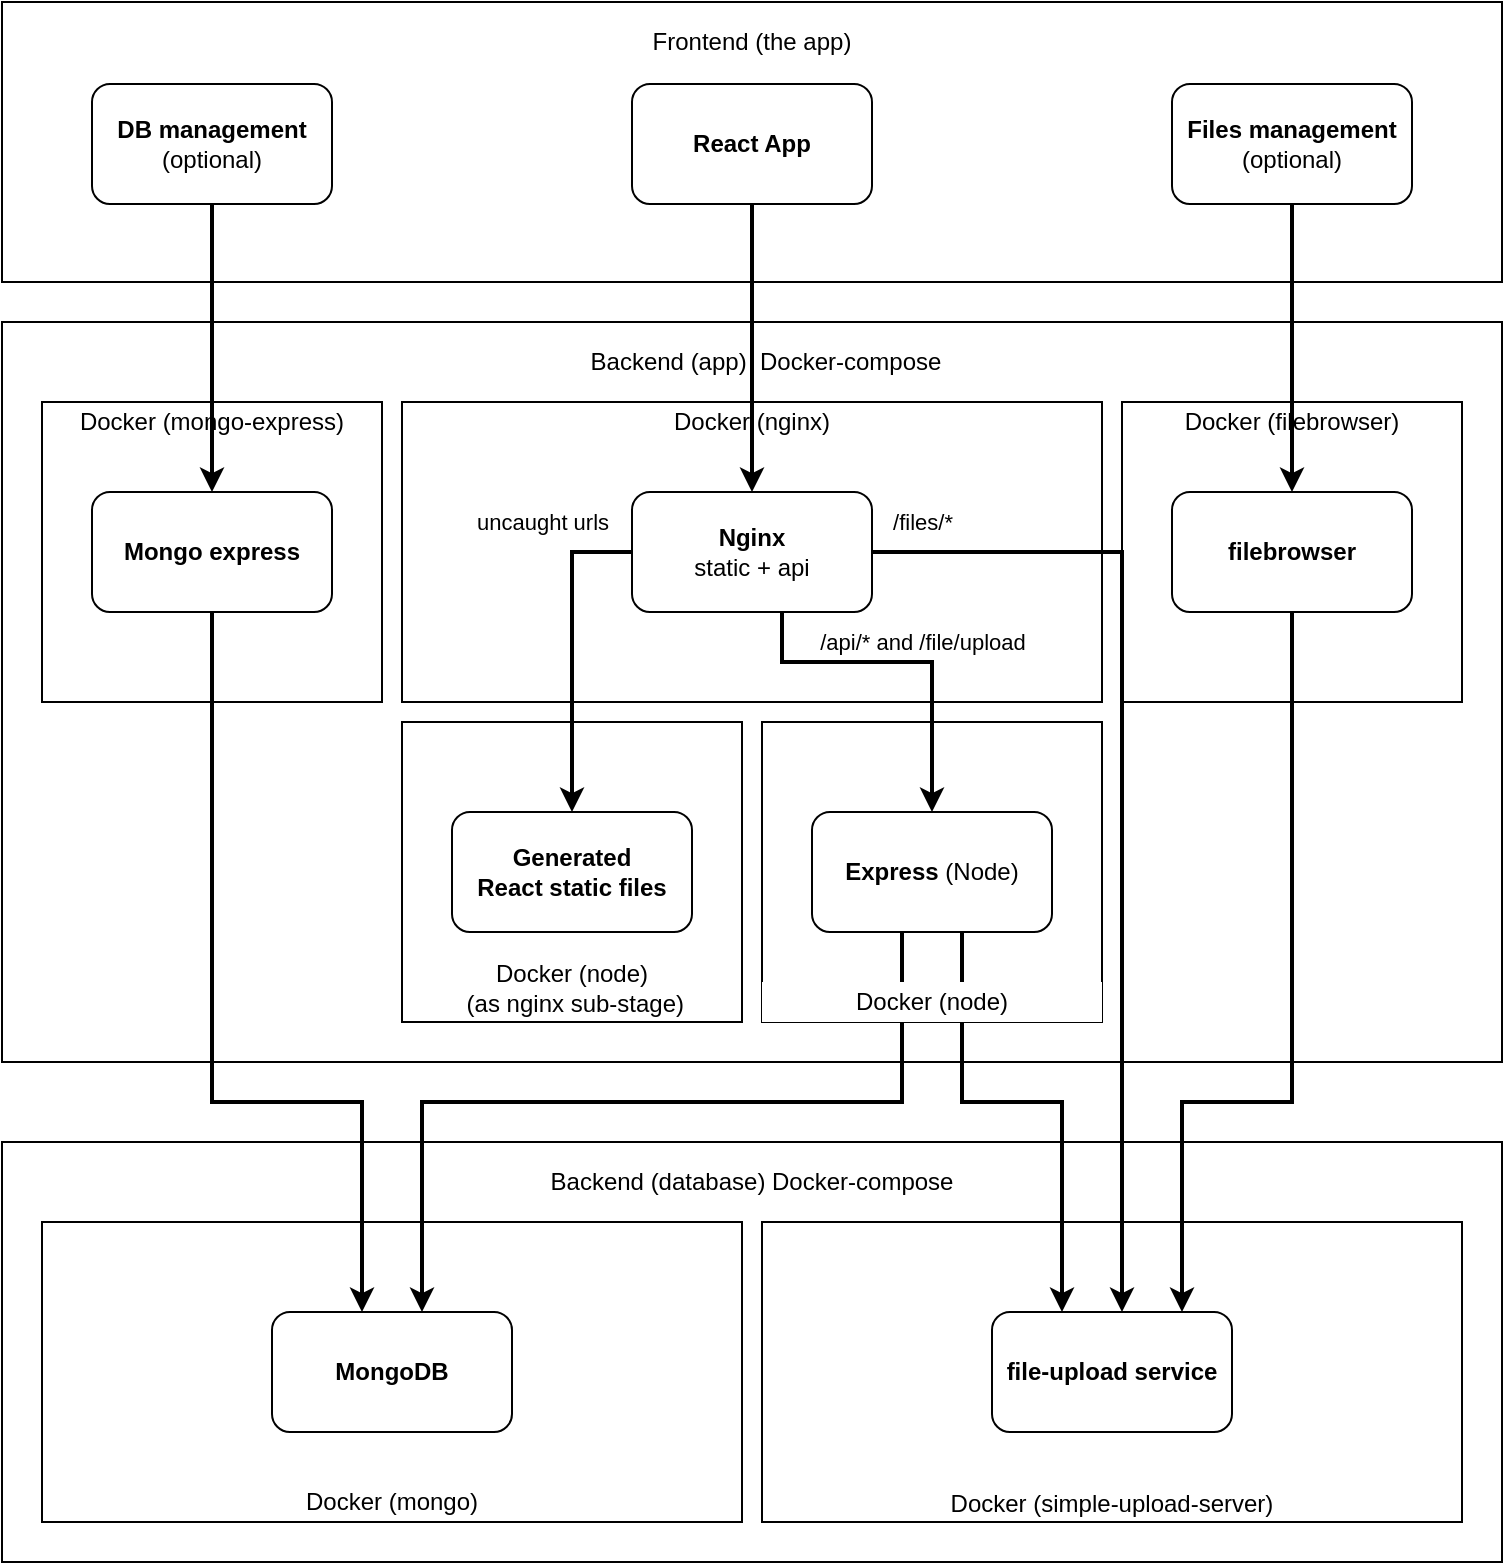 <mxfile version="15.5.5" type="google"><diagram id="vL1MSVx9-fH4Y9ACXhbp" name="Page-1"><mxGraphModel dx="1728" dy="1032" grid="1" gridSize="10" guides="1" tooltips="1" connect="1" arrows="1" fold="1" page="1" pageScale="1" pageWidth="827" pageHeight="1169" math="0" shadow="0"><root><mxCell id="0"/><mxCell id="1" parent="0"/><mxCell id="SJbrIT045kichD2LCcqy-42" value="" style="rounded=0;whiteSpace=wrap;html=1;" parent="1" vertex="1"><mxGeometry x="38" y="345" width="750" height="370" as="geometry"/></mxCell><mxCell id="SJbrIT045kichD2LCcqy-131" value="" style="rounded=0;whiteSpace=wrap;html=1;" parent="1" vertex="1"><mxGeometry x="238" y="545" width="170" height="150" as="geometry"/></mxCell><mxCell id="SJbrIT045kichD2LCcqy-130" value="" style="rounded=0;whiteSpace=wrap;html=1;" parent="1" vertex="1"><mxGeometry x="418" y="545" width="170" height="150" as="geometry"/></mxCell><mxCell id="SJbrIT045kichD2LCcqy-129" value="" style="rounded=0;whiteSpace=wrap;html=1;" parent="1" vertex="1"><mxGeometry x="58" y="385" width="170" height="150" as="geometry"/></mxCell><mxCell id="SJbrIT045kichD2LCcqy-128" value="" style="rounded=0;whiteSpace=wrap;html=1;" parent="1" vertex="1"><mxGeometry x="598" y="385" width="170" height="150" as="geometry"/></mxCell><mxCell id="SJbrIT045kichD2LCcqy-113" value="" style="rounded=0;whiteSpace=wrap;html=1;" parent="1" vertex="1"><mxGeometry x="38" y="755" width="750" height="210" as="geometry"/></mxCell><mxCell id="SJbrIT045kichD2LCcqy-106" value="" style="rounded=0;whiteSpace=wrap;html=1;" parent="1" vertex="1"><mxGeometry x="238" y="385" width="350" height="150" as="geometry"/></mxCell><mxCell id="SJbrIT045kichD2LCcqy-43" value="" style="rounded=0;whiteSpace=wrap;html=1;" parent="1" vertex="1"><mxGeometry x="418" y="795" width="350" height="150" as="geometry"/></mxCell><mxCell id="SJbrIT045kichD2LCcqy-45" value="" style="rounded=0;whiteSpace=wrap;html=1;" parent="1" vertex="1"><mxGeometry x="38" y="185" width="750" height="140" as="geometry"/></mxCell><mxCell id="SJbrIT045kichD2LCcqy-46" value="" style="rounded=0;whiteSpace=wrap;html=1;" parent="1" vertex="1"><mxGeometry x="58" y="795" width="350" height="150" as="geometry"/></mxCell><mxCell id="SJbrIT045kichD2LCcqy-121" style="edgeStyle=orthogonalEdgeStyle;rounded=0;orthogonalLoop=1;jettySize=auto;html=1;strokeWidth=2;" parent="1" source="SJbrIT045kichD2LCcqy-56" target="SJbrIT045kichD2LCcqy-57" edge="1"><mxGeometry relative="1" as="geometry"><Array as="points"><mxPoint x="323" y="460"/></Array></mxGeometry></mxCell><mxCell id="SJbrIT045kichD2LCcqy-135" value="uncaught urls" style="edgeLabel;html=1;align=center;verticalAlign=middle;resizable=0;points=[];" parent="SJbrIT045kichD2LCcqy-121" vertex="1" connectable="0"><mxGeometry x="-0.543" y="-2" relative="1" as="geometry"><mxPoint x="-13" y="-22" as="offset"/></mxGeometry></mxCell><mxCell id="SJbrIT045kichD2LCcqy-122" style="edgeStyle=orthogonalEdgeStyle;rounded=0;orthogonalLoop=1;jettySize=auto;html=1;strokeWidth=2;" parent="1" source="SJbrIT045kichD2LCcqy-56" target="SJbrIT045kichD2LCcqy-69" edge="1"><mxGeometry relative="1" as="geometry"><Array as="points"><mxPoint x="598" y="460"/></Array></mxGeometry></mxCell><mxCell id="SJbrIT045kichD2LCcqy-134" value="/files/*" style="edgeLabel;html=1;align=center;verticalAlign=middle;resizable=0;points=[];" parent="SJbrIT045kichD2LCcqy-122" vertex="1" connectable="0"><mxGeometry x="-0.857" y="-2" relative="1" as="geometry"><mxPoint x="-11" y="-17" as="offset"/></mxGeometry></mxCell><mxCell id="SJbrIT045kichD2LCcqy-133" style="edgeStyle=orthogonalEdgeStyle;rounded=0;orthogonalLoop=1;jettySize=auto;html=1;strokeWidth=2;" parent="1" source="SJbrIT045kichD2LCcqy-56" target="SJbrIT045kichD2LCcqy-61" edge="1"><mxGeometry relative="1" as="geometry"><Array as="points"><mxPoint x="428" y="515"/><mxPoint x="503" y="515"/></Array></mxGeometry></mxCell><mxCell id="SJbrIT045kichD2LCcqy-136" value="/api/* and /file/upload" style="edgeLabel;html=1;align=center;verticalAlign=middle;resizable=0;points=[];" parent="SJbrIT045kichD2LCcqy-133" vertex="1" connectable="0"><mxGeometry x="-0.063" y="1" relative="1" as="geometry"><mxPoint x="13" y="-9" as="offset"/></mxGeometry></mxCell><mxCell id="SJbrIT045kichD2LCcqy-56" value="&lt;b&gt;Nginx&lt;/b&gt;&lt;br&gt;static + api" style="rounded=1;whiteSpace=wrap;html=1;" parent="1" vertex="1"><mxGeometry x="353" y="430" width="120" height="60" as="geometry"/></mxCell><mxCell id="SJbrIT045kichD2LCcqy-57" value="&lt;b&gt;Generated&lt;/b&gt;&lt;br&gt;&lt;b&gt;React static files&lt;/b&gt;" style="rounded=1;whiteSpace=wrap;html=1;" parent="1" vertex="1"><mxGeometry x="263" y="590" width="120" height="60" as="geometry"/></mxCell><mxCell id="SJbrIT045kichD2LCcqy-58" value="Docker (mongo)" style="text;html=1;strokeColor=none;fillColor=none;align=center;verticalAlign=middle;whiteSpace=wrap;rounded=0;" parent="1" vertex="1"><mxGeometry x="58" y="925" width="350" height="20" as="geometry"/></mxCell><mxCell id="SJbrIT045kichD2LCcqy-59" value="&lt;b&gt;MongoDB&lt;/b&gt;" style="rounded=1;whiteSpace=wrap;html=1;" parent="1" vertex="1"><mxGeometry x="173" y="840" width="120" height="60" as="geometry"/></mxCell><mxCell id="SJbrIT045kichD2LCcqy-63" value="Frontend (the app)" style="text;html=1;strokeColor=none;fillColor=none;align=center;verticalAlign=middle;whiteSpace=wrap;rounded=0;" parent="1" vertex="1"><mxGeometry x="348" y="195" width="130" height="20" as="geometry"/></mxCell><mxCell id="SJbrIT045kichD2LCcqy-69" value="&lt;b&gt;file-upload service&lt;/b&gt;" style="rounded=1;whiteSpace=wrap;html=1;" parent="1" vertex="1"><mxGeometry x="533" y="840" width="120" height="60" as="geometry"/></mxCell><mxCell id="SJbrIT045kichD2LCcqy-112" style="edgeStyle=orthogonalEdgeStyle;rounded=0;orthogonalLoop=1;jettySize=auto;html=1;strokeWidth=2;" parent="1" source="SJbrIT045kichD2LCcqy-77" target="SJbrIT045kichD2LCcqy-84" edge="1"><mxGeometry relative="1" as="geometry"/></mxCell><mxCell id="SJbrIT045kichD2LCcqy-77" value="&lt;span style=&quot;font-weight: 700&quot;&gt;Files management&lt;/span&gt;&lt;br style=&quot;font-weight: 700&quot;&gt;(optional)" style="rounded=1;whiteSpace=wrap;html=1;" parent="1" vertex="1"><mxGeometry x="623" y="226" width="120" height="60" as="geometry"/></mxCell><mxCell id="SJbrIT045kichD2LCcqy-111" style="edgeStyle=orthogonalEdgeStyle;rounded=0;orthogonalLoop=1;jettySize=auto;html=1;strokeWidth=2;" parent="1" source="SJbrIT045kichD2LCcqy-78" target="SJbrIT045kichD2LCcqy-81" edge="1"><mxGeometry relative="1" as="geometry"/></mxCell><mxCell id="SJbrIT045kichD2LCcqy-78" value="&lt;b&gt;DB management&lt;/b&gt;&lt;br style=&quot;font-weight: 400&quot;&gt;&lt;span style=&quot;font-weight: 400&quot;&gt;(optional)&lt;/span&gt;" style="rounded=1;whiteSpace=wrap;html=1;fontStyle=1" parent="1" vertex="1"><mxGeometry x="83" y="226" width="120" height="60" as="geometry"/></mxCell><mxCell id="SJbrIT045kichD2LCcqy-118" style="edgeStyle=orthogonalEdgeStyle;rounded=0;orthogonalLoop=1;jettySize=auto;html=1;strokeWidth=2;" parent="1" source="SJbrIT045kichD2LCcqy-81" target="SJbrIT045kichD2LCcqy-59" edge="1"><mxGeometry relative="1" as="geometry"><Array as="points"><mxPoint x="143" y="735"/><mxPoint x="218" y="735"/></Array></mxGeometry></mxCell><mxCell id="SJbrIT045kichD2LCcqy-81" value="Mongo express" style="rounded=1;whiteSpace=wrap;html=1;fontStyle=1" parent="1" vertex="1"><mxGeometry x="83" y="430" width="120" height="60" as="geometry"/></mxCell><mxCell id="SJbrIT045kichD2LCcqy-117" style="edgeStyle=orthogonalEdgeStyle;rounded=0;orthogonalLoop=1;jettySize=auto;html=1;strokeWidth=2;" parent="1" source="SJbrIT045kichD2LCcqy-84" target="SJbrIT045kichD2LCcqy-69" edge="1"><mxGeometry relative="1" as="geometry"><Array as="points"><mxPoint x="683" y="735"/><mxPoint x="628" y="735"/></Array></mxGeometry></mxCell><mxCell id="SJbrIT045kichD2LCcqy-84" value="filebrowser" style="rounded=1;whiteSpace=wrap;html=1;fontStyle=1" parent="1" vertex="1"><mxGeometry x="623" y="430" width="120" height="60" as="geometry"/></mxCell><mxCell id="SJbrIT045kichD2LCcqy-85" value="&lt;span style=&quot;text-align: left&quot;&gt;Docker&amp;nbsp;&lt;/span&gt;&lt;span style=&quot;text-align: left&quot;&gt;(mongo-express)&lt;/span&gt;" style="text;html=1;strokeColor=none;fillColor=none;align=center;verticalAlign=middle;whiteSpace=wrap;rounded=0;" parent="1" vertex="1"><mxGeometry x="58" y="385" width="170" height="20" as="geometry"/></mxCell><mxCell id="SJbrIT045kichD2LCcqy-86" value="&lt;span&gt;Docker (node)&lt;br&gt;&amp;nbsp;(as nginx sub-stage)&lt;/span&gt;" style="text;html=1;strokeColor=none;fillColor=none;align=center;verticalAlign=bottom;whiteSpace=wrap;rounded=0;" parent="1" vertex="1"><mxGeometry x="238" y="675" width="170" height="20" as="geometry"/></mxCell><mxCell id="SJbrIT045kichD2LCcqy-125" style="edgeStyle=orthogonalEdgeStyle;rounded=0;orthogonalLoop=1;jettySize=auto;html=1;strokeWidth=2;" parent="1" source="SJbrIT045kichD2LCcqy-88" target="SJbrIT045kichD2LCcqy-56" edge="1"><mxGeometry relative="1" as="geometry"/></mxCell><mxCell id="SJbrIT045kichD2LCcqy-88" value="&lt;b&gt;React App&lt;/b&gt;" style="rounded=1;whiteSpace=wrap;html=1;" parent="1" vertex="1"><mxGeometry x="353" y="226" width="120" height="60" as="geometry"/></mxCell><mxCell id="SJbrIT045kichD2LCcqy-123" style="edgeStyle=orthogonalEdgeStyle;rounded=0;orthogonalLoop=1;jettySize=auto;html=1;strokeWidth=2;" parent="1" source="SJbrIT045kichD2LCcqy-61" target="SJbrIT045kichD2LCcqy-69" edge="1"><mxGeometry relative="1" as="geometry"><Array as="points"><mxPoint x="518" y="735"/><mxPoint x="568" y="735"/></Array></mxGeometry></mxCell><mxCell id="SJbrIT045kichD2LCcqy-124" style="edgeStyle=orthogonalEdgeStyle;rounded=0;orthogonalLoop=1;jettySize=auto;html=1;strokeWidth=2;" parent="1" source="SJbrIT045kichD2LCcqy-61" target="SJbrIT045kichD2LCcqy-59" edge="1"><mxGeometry relative="1" as="geometry"><Array as="points"><mxPoint x="488" y="735"/><mxPoint x="248" y="735"/></Array></mxGeometry></mxCell><mxCell id="SJbrIT045kichD2LCcqy-61" value="&lt;b&gt;Express &lt;/b&gt;(Node)" style="rounded=1;whiteSpace=wrap;html=1;" parent="1" vertex="1"><mxGeometry x="443" y="590" width="120" height="60" as="geometry"/></mxCell><mxCell id="SJbrIT045kichD2LCcqy-94" value="&lt;span&gt;Docker&amp;nbsp;&lt;/span&gt;&lt;span&gt;(simple-upload-server)&lt;/span&gt;" style="text;html=1;strokeColor=none;fillColor=none;align=center;verticalAlign=bottom;whiteSpace=wrap;rounded=0;" parent="1" vertex="1"><mxGeometry x="418" y="925" width="350" height="20" as="geometry"/></mxCell><mxCell id="SJbrIT045kichD2LCcqy-114" value="Backend (database)&amp;nbsp;Docker-compose" style="text;html=1;strokeColor=none;fillColor=none;align=center;verticalAlign=middle;whiteSpace=wrap;rounded=0;" parent="1" vertex="1"><mxGeometry x="293" y="765" width="240" height="20" as="geometry"/></mxCell><mxCell id="SJbrIT045kichD2LCcqy-62" value="Backend (app)&amp;nbsp; Docker-compose" style="text;html=1;strokeColor=none;align=center;verticalAlign=middle;whiteSpace=wrap;rounded=0;" parent="1" vertex="1"><mxGeometry x="315" y="355" width="210" height="20" as="geometry"/></mxCell><mxCell id="SJbrIT045kichD2LCcqy-115" value="&lt;span&gt;Docker (nginx)&lt;/span&gt;" style="text;html=1;strokeColor=none;fillColor=none;align=center;verticalAlign=middle;whiteSpace=wrap;rounded=0;" parent="1" vertex="1"><mxGeometry x="238" y="385" width="350" height="20" as="geometry"/></mxCell><mxCell id="SJbrIT045kichD2LCcqy-116" value="Docker (filebrowser)" style="text;html=1;strokeColor=none;fillColor=none;align=center;verticalAlign=middle;whiteSpace=wrap;rounded=0;" parent="1" vertex="1"><mxGeometry x="598" y="385" width="170" height="20" as="geometry"/></mxCell><mxCell id="SJbrIT045kichD2LCcqy-72" value="&lt;span&gt;Docker (node)&lt;/span&gt;" style="text;html=1;strokeColor=none;align=center;verticalAlign=middle;whiteSpace=wrap;rounded=0;fillColor=#ffffff;" parent="1" vertex="1"><mxGeometry x="418" y="675" width="170" height="20" as="geometry"/></mxCell></root></mxGraphModel></diagram></mxfile>